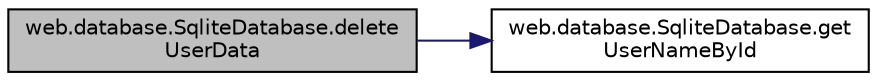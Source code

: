 digraph "web.database.SqliteDatabase.deleteUserData"
{
  edge [fontname="Helvetica",fontsize="10",labelfontname="Helvetica",labelfontsize="10"];
  node [fontname="Helvetica",fontsize="10",shape=record];
  rankdir="LR";
  Node1 [label="web.database.SqliteDatabase.delete\lUserData",height=0.2,width=0.4,color="black", fillcolor="grey75", style="filled" fontcolor="black"];
  Node1 -> Node2 [color="midnightblue",fontsize="10",style="solid"];
  Node2 [label="web.database.SqliteDatabase.get\lUserNameById",height=0.2,width=0.4,color="black", fillcolor="white", style="filled",URL="$classweb_1_1database_1_1_sqlite_database.html#aefda2b881d0c6370530b23a1f715d363"];
}
